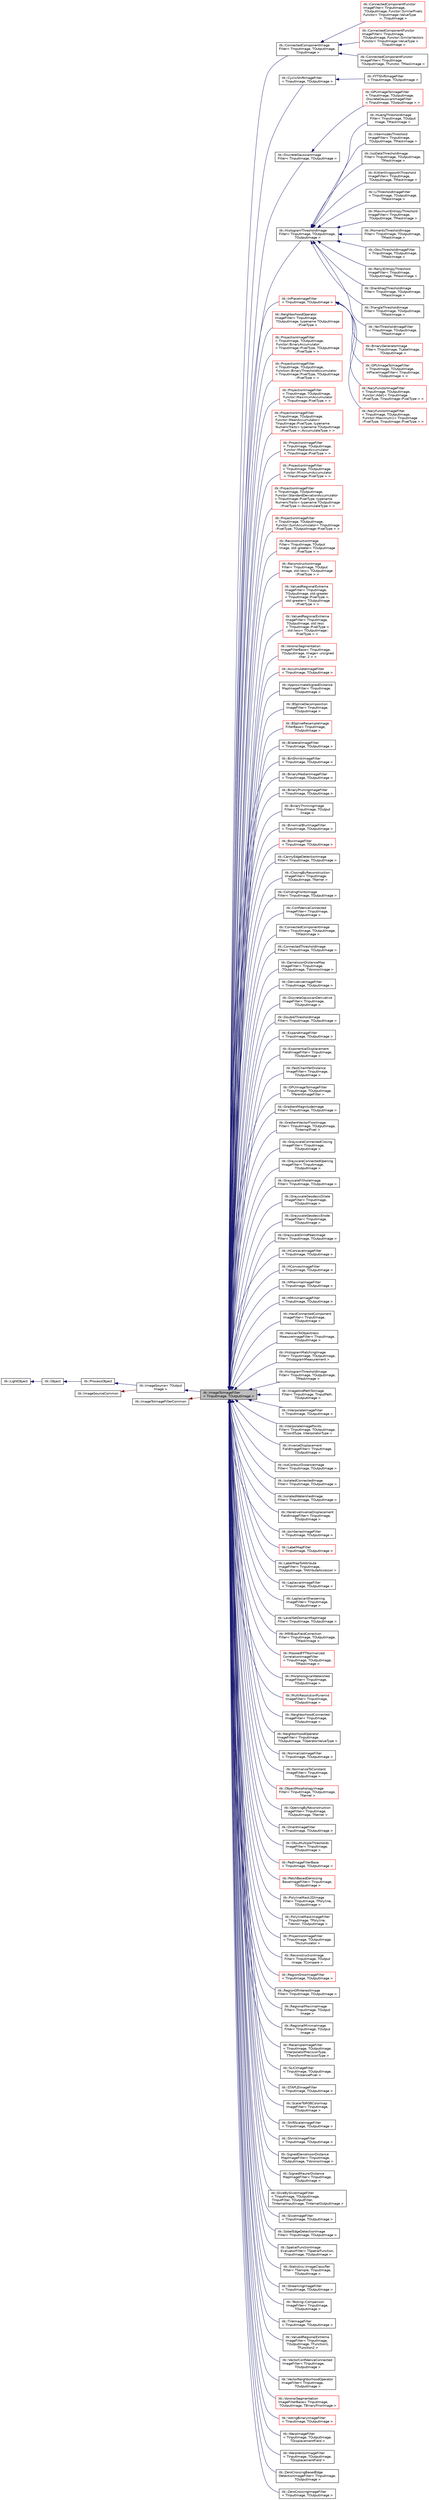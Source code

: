 digraph "itk::ImageToImageFilter&lt; TInputImage, TOutputImage &gt;"
{
 // LATEX_PDF_SIZE
  edge [fontname="Helvetica",fontsize="10",labelfontname="Helvetica",labelfontsize="10"];
  node [fontname="Helvetica",fontsize="10",shape=record];
  rankdir="LR";
  Node1 [label="itk::ImageToImageFilter\l\< TInputImage, TOutputImage \>",height=0.2,width=0.4,color="black", fillcolor="grey75", style="filled", fontcolor="black",tooltip="Base class for filters that take an image as input and produce an image as output."];
  Node2 -> Node1 [dir="back",color="midnightblue",fontsize="10",style="solid",fontname="Helvetica"];
  Node2 [label="itk::ImageSource\< TOutput\lImage \>",height=0.2,width=0.4,color="black", fillcolor="white", style="filled",URL="$classitk_1_1ImageSource.html",tooltip="Base class for all process objects that output image data."];
  Node3 -> Node2 [dir="back",color="midnightblue",fontsize="10",style="solid",fontname="Helvetica"];
  Node3 [label="itk::ProcessObject",height=0.2,width=0.4,color="black", fillcolor="white", style="filled",URL="$classitk_1_1ProcessObject.html",tooltip="The base class for all process objects (source, filters, mappers) in the Insight data processing pipe..."];
  Node4 -> Node3 [dir="back",color="midnightblue",fontsize="10",style="solid",fontname="Helvetica"];
  Node4 [label="itk::Object",height=0.2,width=0.4,color="black", fillcolor="white", style="filled",URL="$classitk_1_1Object.html",tooltip="Base class for most ITK classes."];
  Node5 -> Node4 [dir="back",color="midnightblue",fontsize="10",style="solid",fontname="Helvetica"];
  Node5 [label="itk::LightObject",height=0.2,width=0.4,color="black", fillcolor="white", style="filled",URL="$classitk_1_1LightObject.html",tooltip="Light weight base class for most itk classes."];
  Node6 -> Node2 [dir="back",color="firebrick4",fontsize="10",style="solid",fontname="Helvetica"];
  Node6 [label="itk::ImageSourceCommon",height=0.2,width=0.4,color="black", fillcolor="white", style="filled",URL="$structitk_1_1ImageSourceCommon.html",tooltip="Secondary base class of ImageSource common between templates."];
  Node7 -> Node1 [dir="back",color="firebrick4",fontsize="10",style="solid",fontname="Helvetica"];
  Node7 [label="itk::ImageToImageFilterCommon",height=0.2,width=0.4,color="black", fillcolor="white", style="filled",URL="$classitk_1_1ImageToImageFilterCommon.html",tooltip="Secondary base class of ImageToImageFilter common between templates."];
  Node1 -> Node8 [dir="back",color="midnightblue",fontsize="10",style="solid",fontname="Helvetica"];
  Node8 [label="itk::ConnectedComponentImage\lFilter\< TInputImage, TOutputImage,\l TInputImage \>",height=0.2,width=0.4,color="black", fillcolor="white", style="filled",URL="$classitk_1_1ConnectedComponentImageFilter.html",tooltip=" "];
  Node8 -> Node9 [dir="back",color="midnightblue",fontsize="10",style="solid",fontname="Helvetica"];
  Node9 [label="itk::ConnectedComponentFunctor\lImageFilter\< TInputImage,\l TOutputImage, Functor::SimilarPixels\lFunctor\< TInputImage::ValueType\l \>, TInputImage \>",height=0.2,width=0.4,color="red", fillcolor="white", style="filled",URL="$classitk_1_1ConnectedComponentFunctorImageFilter.html",tooltip=" "];
  Node8 -> Node11 [dir="back",color="midnightblue",fontsize="10",style="solid",fontname="Helvetica"];
  Node11 [label="itk::ConnectedComponentFunctor\lImageFilter\< TInputImage,\l TOutputImage, Functor::SimilarVectors\lFunctor\< TInputImage::ValueType \>\l, TInputImage \>",height=0.2,width=0.4,color="red", fillcolor="white", style="filled",URL="$classitk_1_1ConnectedComponentFunctorImageFilter.html",tooltip=" "];
  Node8 -> Node13 [dir="back",color="midnightblue",fontsize="10",style="solid",fontname="Helvetica"];
  Node13 [label="itk::ConnectedComponentFunctor\lImageFilter\< TInputImage,\l TOutputImage, TFunctor, TMaskImage \>",height=0.2,width=0.4,color="black", fillcolor="white", style="filled",URL="$classitk_1_1ConnectedComponentFunctorImageFilter.html",tooltip="A generic connected components filter that labels the objects in an arbitrary image."];
  Node1 -> Node14 [dir="back",color="midnightblue",fontsize="10",style="solid",fontname="Helvetica"];
  Node14 [label="itk::CyclicShiftImageFilter\l\< TInputImage, TOutputImage \>",height=0.2,width=0.4,color="black", fillcolor="white", style="filled",URL="$classitk_1_1CyclicShiftImageFilter.html",tooltip=" "];
  Node14 -> Node15 [dir="back",color="midnightblue",fontsize="10",style="solid",fontname="Helvetica"];
  Node15 [label="itk::FFTShiftImageFilter\l\< TInputImage, TOutputImage \>",height=0.2,width=0.4,color="black", fillcolor="white", style="filled",URL="$classitk_1_1FFTShiftImageFilter.html",tooltip="Shift the zero-frequency components of a Fourier transform to the center of the image."];
  Node1 -> Node16 [dir="back",color="midnightblue",fontsize="10",style="solid",fontname="Helvetica"];
  Node16 [label="itk::DiscreteGaussianImage\lFilter\< TInputImage, TOutputImage \>",height=0.2,width=0.4,color="black", fillcolor="white", style="filled",URL="$classitk_1_1DiscreteGaussianImageFilter.html",tooltip=" "];
  Node16 -> Node17 [dir="back",color="midnightblue",fontsize="10",style="solid",fontname="Helvetica"];
  Node17 [label="itk::GPUImageToImageFilter\l\< TInputImage, TOutputImage,\l DiscreteGaussianImageFilter\l\< TInputImage, TOutputImage \> \>",height=0.2,width=0.4,color="red", fillcolor="white", style="filled",URL="$classitk_1_1GPUImageToImageFilter.html",tooltip=" "];
  Node1 -> Node19 [dir="back",color="midnightblue",fontsize="10",style="solid",fontname="Helvetica"];
  Node19 [label="itk::HistogramThresholdImage\lFilter\< TInputImage, TOutputImage,\l TOutputImage \>",height=0.2,width=0.4,color="black", fillcolor="white", style="filled",URL="$classitk_1_1HistogramThresholdImageFilter.html",tooltip=" "];
  Node19 -> Node20 [dir="back",color="midnightblue",fontsize="10",style="solid",fontname="Helvetica"];
  Node20 [label="itk::HuangThresholdImage\lFilter\< TInputImage, TOutput\lImage, TMaskImage \>",height=0.2,width=0.4,color="black", fillcolor="white", style="filled",URL="$classitk_1_1HuangThresholdImageFilter.html",tooltip="Threshold an image using the Huang Threshold."];
  Node19 -> Node21 [dir="back",color="midnightblue",fontsize="10",style="solid",fontname="Helvetica"];
  Node21 [label="itk::IntermodesThreshold\lImageFilter\< TInputImage,\l TOutputImage, TMaskImage \>",height=0.2,width=0.4,color="black", fillcolor="white", style="filled",URL="$classitk_1_1IntermodesThresholdImageFilter.html",tooltip="Threshold an image using the Intermodes Threshold."];
  Node19 -> Node22 [dir="back",color="midnightblue",fontsize="10",style="solid",fontname="Helvetica"];
  Node22 [label="itk::IsoDataThresholdImage\lFilter\< TInputImage, TOutputImage,\l TMaskImage \>",height=0.2,width=0.4,color="black", fillcolor="white", style="filled",URL="$classitk_1_1IsoDataThresholdImageFilter.html",tooltip="Threshold an image using the IsoData Threshold."];
  Node19 -> Node23 [dir="back",color="midnightblue",fontsize="10",style="solid",fontname="Helvetica"];
  Node23 [label="itk::KittlerIllingworthThreshold\lImageFilter\< TInputImage,\l TOutputImage, TMaskImage \>",height=0.2,width=0.4,color="black", fillcolor="white", style="filled",URL="$classitk_1_1KittlerIllingworthThresholdImageFilter.html",tooltip="Threshold an image using the KittlerIllingworth Threshold."];
  Node19 -> Node24 [dir="back",color="midnightblue",fontsize="10",style="solid",fontname="Helvetica"];
  Node24 [label="itk::LiThresholdImageFilter\l\< TInputImage, TOutputImage,\l TMaskImage \>",height=0.2,width=0.4,color="black", fillcolor="white", style="filled",URL="$classitk_1_1LiThresholdImageFilter.html",tooltip="Threshold an image using the Li Threshold."];
  Node19 -> Node25 [dir="back",color="midnightblue",fontsize="10",style="solid",fontname="Helvetica"];
  Node25 [label="itk::MaximumEntropyThreshold\lImageFilter\< TInputImage,\l TOutputImage, TMaskImage \>",height=0.2,width=0.4,color="black", fillcolor="white", style="filled",URL="$classitk_1_1MaximumEntropyThresholdImageFilter.html",tooltip="Threshold an image using the MaximumEntropy Threshold."];
  Node19 -> Node26 [dir="back",color="midnightblue",fontsize="10",style="solid",fontname="Helvetica"];
  Node26 [label="itk::MomentsThresholdImage\lFilter\< TInputImage, TOutputImage,\l TMaskImage \>",height=0.2,width=0.4,color="black", fillcolor="white", style="filled",URL="$classitk_1_1MomentsThresholdImageFilter.html",tooltip="Threshold an image using the Moments Threshold."];
  Node19 -> Node27 [dir="back",color="midnightblue",fontsize="10",style="solid",fontname="Helvetica"];
  Node27 [label="itk::OtsuThresholdImageFilter\l\< TInputImage, TOutputImage,\l TMaskImage \>",height=0.2,width=0.4,color="black", fillcolor="white", style="filled",URL="$classitk_1_1OtsuThresholdImageFilter.html",tooltip="Threshold an image using the Otsu Threshold."];
  Node19 -> Node28 [dir="back",color="midnightblue",fontsize="10",style="solid",fontname="Helvetica"];
  Node28 [label="itk::RenyiEntropyThreshold\lImageFilter\< TInputImage,\l TOutputImage, TMaskImage \>",height=0.2,width=0.4,color="black", fillcolor="white", style="filled",URL="$classitk_1_1RenyiEntropyThresholdImageFilter.html",tooltip="Threshold an image using the RenyiEntropy Threshold."];
  Node19 -> Node29 [dir="back",color="midnightblue",fontsize="10",style="solid",fontname="Helvetica"];
  Node29 [label="itk::ShanbhagThresholdImage\lFilter\< TInputImage, TOutputImage,\l TMaskImage \>",height=0.2,width=0.4,color="black", fillcolor="white", style="filled",URL="$classitk_1_1ShanbhagThresholdImageFilter.html",tooltip="Threshold an image using the Shanbhag Threshold."];
  Node19 -> Node30 [dir="back",color="midnightblue",fontsize="10",style="solid",fontname="Helvetica"];
  Node30 [label="itk::TriangleThresholdImage\lFilter\< TInputImage, TOutputImage,\l TMaskImage \>",height=0.2,width=0.4,color="black", fillcolor="white", style="filled",URL="$classitk_1_1TriangleThresholdImageFilter.html",tooltip="Threshold an image using the Triangle Threshold."];
  Node19 -> Node31 [dir="back",color="midnightblue",fontsize="10",style="solid",fontname="Helvetica"];
  Node31 [label="itk::YenThresholdImageFilter\l\< TInputImage, TOutputImage,\l TMaskImage \>",height=0.2,width=0.4,color="black", fillcolor="white", style="filled",URL="$classitk_1_1YenThresholdImageFilter.html",tooltip="Threshold an image using the Yen Threshold."];
  Node1 -> Node32 [dir="back",color="midnightblue",fontsize="10",style="solid",fontname="Helvetica"];
  Node32 [label="itk::InPlaceImageFilter\l\< TInputImage, TOutputImage \>",height=0.2,width=0.4,color="red", fillcolor="white", style="filled",URL="$classitk_1_1InPlaceImageFilter.html",tooltip=" "];
  Node32 -> Node33 [dir="back",color="midnightblue",fontsize="10",style="solid",fontname="Helvetica"];
  Node33 [label="itk::BinaryGeneratorImage\lFilter\< TInputImage, TLabelImage,\l TOutputImage \>",height=0.2,width=0.4,color="red", fillcolor="white", style="filled",URL="$classitk_1_1BinaryGeneratorImageFilter.html",tooltip=" "];
  Node32 -> Node35 [dir="back",color="midnightblue",fontsize="10",style="solid",fontname="Helvetica"];
  Node35 [label="itk::GPUImageToImageFilter\l\< TInputImage, TOutputImage,\l InPlaceImageFilter\< TInputImage,\l TOutputImage \> \>",height=0.2,width=0.4,color="red", fillcolor="white", style="filled",URL="$classitk_1_1GPUImageToImageFilter.html",tooltip=" "];
  Node32 -> Node38 [dir="back",color="midnightblue",fontsize="10",style="solid",fontname="Helvetica"];
  Node38 [label="itk::NaryFunctorImageFilter\l\< TInputImage, TOutputImage,\l Functor::Add1\< TInputImage\l::PixelType, TInputImage::PixelType \> \>",height=0.2,width=0.4,color="red", fillcolor="white", style="filled",URL="$classitk_1_1NaryFunctorImageFilter.html",tooltip=" "];
  Node32 -> Node40 [dir="back",color="midnightblue",fontsize="10",style="solid",fontname="Helvetica"];
  Node40 [label="itk::NaryFunctorImageFilter\l\< TInputImage, TOutputImage,\l Functor::Maximum1\< TInputImage\l::PixelType, TInputImage::PixelType \> \>",height=0.2,width=0.4,color="red", fillcolor="white", style="filled",URL="$classitk_1_1NaryFunctorImageFilter.html",tooltip=" "];
  Node1 -> Node137 [dir="back",color="midnightblue",fontsize="10",style="solid",fontname="Helvetica"];
  Node137 [label="itk::NeighborhoodOperator\lImageFilter\< TInputImage,\l TOutputImage, typename TOutputImage\l::PixelType \>",height=0.2,width=0.4,color="red", fillcolor="white", style="filled",URL="$classitk_1_1NeighborhoodOperatorImageFilter.html",tooltip=" "];
  Node1 -> Node142 [dir="back",color="midnightblue",fontsize="10",style="solid",fontname="Helvetica"];
  Node142 [label="itk::ProjectionImageFilter\l\< TInputImage, TOutputImage,\l Functor::BinaryAccumulator\l\< TInputImage::PixelType, TOutputImage\l::PixelType \> \>",height=0.2,width=0.4,color="red", fillcolor="white", style="filled",URL="$classitk_1_1ProjectionImageFilter.html",tooltip=" "];
  Node1 -> Node144 [dir="back",color="midnightblue",fontsize="10",style="solid",fontname="Helvetica"];
  Node144 [label="itk::ProjectionImageFilter\l\< TInputImage, TOutputImage,\l Function::BinaryThresholdAccumulator\l\< TInputImage::PixelType, TOutputImage\l::PixelType \> \>",height=0.2,width=0.4,color="red", fillcolor="white", style="filled",URL="$classitk_1_1ProjectionImageFilter.html",tooltip=" "];
  Node1 -> Node146 [dir="back",color="midnightblue",fontsize="10",style="solid",fontname="Helvetica"];
  Node146 [label="itk::ProjectionImageFilter\l\< TInputImage, TOutputImage,\l Functor::MaximumAccumulator\l\< TInputImage::PixelType \> \>",height=0.2,width=0.4,color="red", fillcolor="white", style="filled",URL="$classitk_1_1ProjectionImageFilter.html",tooltip=" "];
  Node1 -> Node148 [dir="back",color="midnightblue",fontsize="10",style="solid",fontname="Helvetica"];
  Node148 [label="itk::ProjectionImageFilter\l\< TInputImage, TOutputImage,\l Functor::MeanAccumulator\<\l TInputImage::PixelType, typename\l NumericTraits\< typename TOutputImage\l::PixelType \>::AccumulateType \> \>",height=0.2,width=0.4,color="red", fillcolor="white", style="filled",URL="$classitk_1_1ProjectionImageFilter.html",tooltip=" "];
  Node1 -> Node150 [dir="back",color="midnightblue",fontsize="10",style="solid",fontname="Helvetica"];
  Node150 [label="itk::ProjectionImageFilter\l\< TInputImage, TOutputImage,\l Functor::MedianAccumulator\l\< TInputImage::PixelType \> \>",height=0.2,width=0.4,color="red", fillcolor="white", style="filled",URL="$classitk_1_1ProjectionImageFilter.html",tooltip=" "];
  Node1 -> Node152 [dir="back",color="midnightblue",fontsize="10",style="solid",fontname="Helvetica"];
  Node152 [label="itk::ProjectionImageFilter\l\< TInputImage, TOutputImage,\l Functor::MinimumAccumulator\l\< TInputImage::PixelType \> \>",height=0.2,width=0.4,color="red", fillcolor="white", style="filled",URL="$classitk_1_1ProjectionImageFilter.html",tooltip=" "];
  Node1 -> Node154 [dir="back",color="midnightblue",fontsize="10",style="solid",fontname="Helvetica"];
  Node154 [label="itk::ProjectionImageFilter\l\< TInputImage, TOutputImage,\l Functor::StandardDeviationAccumulator\l\< TInputImage::PixelType, typename\l NumericTraits\< typename TOutputImage\l::PixelType \>::AccumulateType \> \>",height=0.2,width=0.4,color="red", fillcolor="white", style="filled",URL="$classitk_1_1ProjectionImageFilter.html",tooltip=" "];
  Node1 -> Node156 [dir="back",color="midnightblue",fontsize="10",style="solid",fontname="Helvetica"];
  Node156 [label="itk::ProjectionImageFilter\l\< TInputImage, TOutputImage,\l Functor::SumAccumulator\< TInputImage\l::PixelType, TOutputImage::PixelType \> \>",height=0.2,width=0.4,color="red", fillcolor="white", style="filled",URL="$classitk_1_1ProjectionImageFilter.html",tooltip=" "];
  Node1 -> Node158 [dir="back",color="midnightblue",fontsize="10",style="solid",fontname="Helvetica"];
  Node158 [label="itk::ReconstructionImage\lFilter\< TInputImage, TOutput\lImage, std::greater\< TOutputImage\l::PixelType \> \>",height=0.2,width=0.4,color="red", fillcolor="white", style="filled",URL="$classitk_1_1ReconstructionImageFilter.html",tooltip=" "];
  Node1 -> Node160 [dir="back",color="midnightblue",fontsize="10",style="solid",fontname="Helvetica"];
  Node160 [label="itk::ReconstructionImage\lFilter\< TInputImage, TOutput\lImage, std::less\< TOutputImage\l::PixelType \> \>",height=0.2,width=0.4,color="red", fillcolor="white", style="filled",URL="$classitk_1_1ReconstructionImageFilter.html",tooltip=" "];
  Node1 -> Node162 [dir="back",color="midnightblue",fontsize="10",style="solid",fontname="Helvetica"];
  Node162 [label="itk::ValuedRegionalExtrema\lImageFilter\< TInputImage,\l TOutputImage, std::greater\l\< TInputImage::PixelType \>,\l std::greater\< TOutputImage\l::PixelType \> \>",height=0.2,width=0.4,color="red", fillcolor="white", style="filled",URL="$classitk_1_1ValuedRegionalExtremaImageFilter.html",tooltip=" "];
  Node1 -> Node164 [dir="back",color="midnightblue",fontsize="10",style="solid",fontname="Helvetica"];
  Node164 [label="itk::ValuedRegionalExtrema\lImageFilter\< TInputImage,\l TOutputImage, std::less\l\< TInputImage::PixelType \>\l, std::less\< TOutputImage::\lPixelType \> \>",height=0.2,width=0.4,color="red", fillcolor="white", style="filled",URL="$classitk_1_1ValuedRegionalExtremaImageFilter.html",tooltip=" "];
  Node1 -> Node166 [dir="back",color="midnightblue",fontsize="10",style="solid",fontname="Helvetica"];
  Node166 [label="itk::VoronoiSegmentation\lImageFilterBase\< TInputImage,\l TOutputImage, Image\< unsigned\l char, 2 \> \>",height=0.2,width=0.4,color="red", fillcolor="white", style="filled",URL="$classitk_1_1VoronoiSegmentationImageFilterBase.html",tooltip=" "];
  Node1 -> Node168 [dir="back",color="midnightblue",fontsize="10",style="solid",fontname="Helvetica"];
  Node168 [label="itk::AccumulateImageFilter\l\< TInputImage, TOutputImage \>",height=0.2,width=0.4,color="red", fillcolor="white", style="filled",URL="$classitk_1_1AccumulateImageFilter.html",tooltip="Implements an accumulation of an image along a selected direction."];
  Node1 -> Node170 [dir="back",color="midnightblue",fontsize="10",style="solid",fontname="Helvetica"];
  Node170 [label="itk::ApproximateSignedDistance\lMapImageFilter\< TInputImage,\l TOutputImage \>",height=0.2,width=0.4,color="black", fillcolor="white", style="filled",URL="$classitk_1_1ApproximateSignedDistanceMapImageFilter.html",tooltip="Create a map of the approximate signed distance from the boundaries of a binary image."];
  Node1 -> Node171 [dir="back",color="midnightblue",fontsize="10",style="solid",fontname="Helvetica"];
  Node171 [label="itk::BSplineDecomposition\lImageFilter\< TInputImage,\l TOutputImage \>",height=0.2,width=0.4,color="black", fillcolor="white", style="filled",URL="$classitk_1_1BSplineDecompositionImageFilter.html",tooltip="Calculates the B-Spline coefficients of an image. Spline order may be from 0 to 5."];
  Node1 -> Node172 [dir="back",color="midnightblue",fontsize="10",style="solid",fontname="Helvetica"];
  Node172 [label="itk::BSplineResampleImage\lFilterBase\< TInputImage,\l TOutputImage \>",height=0.2,width=0.4,color="red", fillcolor="white", style="filled",URL="$classitk_1_1BSplineResampleImageFilterBase.html",tooltip="Uses the \"l2\" spline pyramid implementation of B-Spline Filters to up/down sample an image by a facto..."];
  Node1 -> Node178 [dir="back",color="midnightblue",fontsize="10",style="solid",fontname="Helvetica"];
  Node178 [label="itk::BilateralImageFilter\l\< TInputImage, TOutputImage \>",height=0.2,width=0.4,color="black", fillcolor="white", style="filled",URL="$classitk_1_1BilateralImageFilter.html",tooltip="Blurs an image while preserving edges."];
  Node1 -> Node179 [dir="back",color="midnightblue",fontsize="10",style="solid",fontname="Helvetica"];
  Node179 [label="itk::BinShrinkImageFilter\l\< TInputImage, TOutputImage \>",height=0.2,width=0.4,color="black", fillcolor="white", style="filled",URL="$classitk_1_1BinShrinkImageFilter.html",tooltip="Reduce the size of an image by an integer factor in each dimension while performing averaging of an i..."];
  Node1 -> Node180 [dir="back",color="midnightblue",fontsize="10",style="solid",fontname="Helvetica"];
  Node180 [label="itk::BinaryMedianImageFilter\l\< TInputImage, TOutputImage \>",height=0.2,width=0.4,color="black", fillcolor="white", style="filled",URL="$classitk_1_1BinaryMedianImageFilter.html",tooltip="Applies a version of the median filter optimized for binary images."];
  Node1 -> Node181 [dir="back",color="midnightblue",fontsize="10",style="solid",fontname="Helvetica"];
  Node181 [label="itk::BinaryPruningImageFilter\l\< TInputImage, TOutputImage \>",height=0.2,width=0.4,color="black", fillcolor="white", style="filled",URL="$classitk_1_1BinaryPruningImageFilter.html",tooltip="This filter removes \"spurs\" of less than a certain length in the input image."];
  Node1 -> Node182 [dir="back",color="midnightblue",fontsize="10",style="solid",fontname="Helvetica"];
  Node182 [label="itk::BinaryThinningImage\lFilter\< TInputImage, TOutput\lImage \>",height=0.2,width=0.4,color="black", fillcolor="white", style="filled",URL="$classitk_1_1BinaryThinningImageFilter.html",tooltip="This filter computes one-pixel-wide edges of the input image."];
  Node1 -> Node183 [dir="back",color="midnightblue",fontsize="10",style="solid",fontname="Helvetica"];
  Node183 [label="itk::BinomialBlurImageFilter\l\< TInputImage, TOutputImage \>",height=0.2,width=0.4,color="black", fillcolor="white", style="filled",URL="$classitk_1_1BinomialBlurImageFilter.html",tooltip="Performs a separable blur on each dimension of an image."];
  Node1 -> Node184 [dir="back",color="midnightblue",fontsize="10",style="solid",fontname="Helvetica"];
  Node184 [label="itk::BoxImageFilter\l\< TInputImage, TOutputImage \>",height=0.2,width=0.4,color="red", fillcolor="white", style="filled",URL="$classitk_1_1BoxImageFilter.html",tooltip="A base class for all the filters working on a box neighborhood."];
  Node1 -> Node231 [dir="back",color="midnightblue",fontsize="10",style="solid",fontname="Helvetica"];
  Node231 [label="itk::CannyEdgeDetectionImage\lFilter\< TInputImage, TOutputImage \>",height=0.2,width=0.4,color="black", fillcolor="white", style="filled",URL="$classitk_1_1CannyEdgeDetectionImageFilter.html",tooltip="This filter is an implementation of a Canny edge detector for scalar-valued images."];
  Node1 -> Node232 [dir="back",color="midnightblue",fontsize="10",style="solid",fontname="Helvetica"];
  Node232 [label="itk::ClosingByReconstruction\lImageFilter\< TInputImage,\l TOutputImage, TKernel \>",height=0.2,width=0.4,color="black", fillcolor="white", style="filled",URL="$classitk_1_1ClosingByReconstructionImageFilter.html",tooltip="Closing by reconstruction of an image."];
  Node1 -> Node233 [dir="back",color="midnightblue",fontsize="10",style="solid",fontname="Helvetica"];
  Node233 [label="itk::CollidingFrontsImage\lFilter\< TInputImage, TOutputImage \>",height=0.2,width=0.4,color="black", fillcolor="white", style="filled",URL="$classitk_1_1CollidingFrontsImageFilter.html",tooltip="Selects a region of space where two independent fronts run towards each other."];
  Node1 -> Node234 [dir="back",color="midnightblue",fontsize="10",style="solid",fontname="Helvetica"];
  Node234 [label="itk::ConfidenceConnected\lImageFilter\< TInputImage,\l TOutputImage \>",height=0.2,width=0.4,color="black", fillcolor="white", style="filled",URL="$classitk_1_1ConfidenceConnectedImageFilter.html",tooltip="Segment pixels with similar statistics using connectivity."];
  Node1 -> Node235 [dir="back",color="midnightblue",fontsize="10",style="solid",fontname="Helvetica"];
  Node235 [label="itk::ConnectedComponentImage\lFilter\< TInputImage, TOutputImage,\l TMaskImage \>",height=0.2,width=0.4,color="black", fillcolor="white", style="filled",URL="$classitk_1_1ConnectedComponentImageFilter.html",tooltip="Label the objects in a binary image."];
  Node1 -> Node236 [dir="back",color="midnightblue",fontsize="10",style="solid",fontname="Helvetica"];
  Node236 [label="itk::ConnectedThresholdImage\lFilter\< TInputImage, TOutputImage \>",height=0.2,width=0.4,color="black", fillcolor="white", style="filled",URL="$classitk_1_1ConnectedThresholdImageFilter.html",tooltip="Label pixels that are connected to a seed and lie within a range of values."];
  Node1 -> Node237 [dir="back",color="midnightblue",fontsize="10",style="solid",fontname="Helvetica"];
  Node237 [label="itk::DanielssonDistanceMap\lImageFilter\< TInputImage,\l TOutputImage, TVoronoiImage \>",height=0.2,width=0.4,color="black", fillcolor="white", style="filled",URL="$classitk_1_1DanielssonDistanceMapImageFilter.html",tooltip="This filter computes the distance map of the input image as an approximation with pixel accuracy to t..."];
  Node1 -> Node238 [dir="back",color="midnightblue",fontsize="10",style="solid",fontname="Helvetica"];
  Node238 [label="itk::DerivativeImageFilter\l\< TInputImage, TOutputImage \>",height=0.2,width=0.4,color="black", fillcolor="white", style="filled",URL="$classitk_1_1DerivativeImageFilter.html",tooltip="Computes the directional derivative of an image. The directional derivative at each pixel location is..."];
  Node1 -> Node239 [dir="back",color="midnightblue",fontsize="10",style="solid",fontname="Helvetica"];
  Node239 [label="itk::DiscreteGaussianDerivative\lImageFilter\< TInputImage,\l TOutputImage \>",height=0.2,width=0.4,color="black", fillcolor="white", style="filled",URL="$classitk_1_1DiscreteGaussianDerivativeImageFilter.html",tooltip="Calculates image derivatives using discrete derivative gaussian kernels. This filter calculates Gauss..."];
  Node1 -> Node240 [dir="back",color="midnightblue",fontsize="10",style="solid",fontname="Helvetica"];
  Node240 [label="itk::DoubleThresholdImage\lFilter\< TInputImage, TOutputImage \>",height=0.2,width=0.4,color="black", fillcolor="white", style="filled",URL="$classitk_1_1DoubleThresholdImageFilter.html",tooltip="Binarize an input image using double thresholding."];
  Node1 -> Node241 [dir="back",color="midnightblue",fontsize="10",style="solid",fontname="Helvetica"];
  Node241 [label="itk::ExpandImageFilter\l\< TInputImage, TOutputImage \>",height=0.2,width=0.4,color="black", fillcolor="white", style="filled",URL="$classitk_1_1ExpandImageFilter.html",tooltip="Expand the size of an image by an integer factor in each dimension."];
  Node1 -> Node242 [dir="back",color="midnightblue",fontsize="10",style="solid",fontname="Helvetica"];
  Node242 [label="itk::ExponentialDisplacement\lFieldImageFilter\< TInputImage,\l TOutputImage \>",height=0.2,width=0.4,color="black", fillcolor="white", style="filled",URL="$classitk_1_1ExponentialDisplacementFieldImageFilter.html",tooltip="Computes a diffeomorphic displacement field as the Lie group exponential of a vector field."];
  Node1 -> Node243 [dir="back",color="midnightblue",fontsize="10",style="solid",fontname="Helvetica"];
  Node243 [label="itk::FastChamferDistance\lImageFilter\< TInputImage,\l TOutputImage \>",height=0.2,width=0.4,color="black", fillcolor="white", style="filled",URL="$classitk_1_1FastChamferDistanceImageFilter.html",tooltip="This class compute the signed (positive and negative) chamfer distance in a narrow band."];
  Node1 -> Node244 [dir="back",color="midnightblue",fontsize="10",style="solid",fontname="Helvetica"];
  Node244 [label="itk::GPUImageToImageFilter\l\< TInputImage, TOutputImage,\l TParentImageFilter \>",height=0.2,width=0.4,color="black", fillcolor="white", style="filled",URL="$classitk_1_1GPUImageToImageFilter.html",tooltip="class to abstract the behaviour of the GPU filters."];
  Node1 -> Node245 [dir="back",color="midnightblue",fontsize="10",style="solid",fontname="Helvetica"];
  Node245 [label="itk::GradientMagnitudeImage\lFilter\< TInputImage, TOutputImage \>",height=0.2,width=0.4,color="black", fillcolor="white", style="filled",URL="$classitk_1_1GradientMagnitudeImageFilter.html",tooltip="Computes the gradient magnitude of an image region at each pixel."];
  Node1 -> Node246 [dir="back",color="midnightblue",fontsize="10",style="solid",fontname="Helvetica"];
  Node246 [label="itk::GradientVectorFlowImage\lFilter\< TInputImage, TOutputImage,\l TInternalPixel \>",height=0.2,width=0.4,color="black", fillcolor="white", style="filled",URL="$classitk_1_1GradientVectorFlowImageFilter.html",tooltip="This class computes a diffusion of the gradient vectors for graylevel or binary edge map derive from ..."];
  Node1 -> Node247 [dir="back",color="midnightblue",fontsize="10",style="solid",fontname="Helvetica"];
  Node247 [label="itk::GrayscaleConnectedClosing\lImageFilter\< TInputImage,\l TOutputImage \>",height=0.2,width=0.4,color="black", fillcolor="white", style="filled",URL="$classitk_1_1GrayscaleConnectedClosingImageFilter.html",tooltip="Enhance pixels associated with a dark object (identified by a seed pixel) where the dark object is su..."];
  Node1 -> Node248 [dir="back",color="midnightblue",fontsize="10",style="solid",fontname="Helvetica"];
  Node248 [label="itk::GrayscaleConnectedOpening\lImageFilter\< TInputImage,\l TOutputImage \>",height=0.2,width=0.4,color="black", fillcolor="white", style="filled",URL="$classitk_1_1GrayscaleConnectedOpeningImageFilter.html",tooltip="Enhance pixels associated with a bright object (identified by a seed pixel) where the bright object i..."];
  Node1 -> Node249 [dir="back",color="midnightblue",fontsize="10",style="solid",fontname="Helvetica"];
  Node249 [label="itk::GrayscaleFillholeImage\lFilter\< TInputImage, TOutputImage \>",height=0.2,width=0.4,color="black", fillcolor="white", style="filled",URL="$classitk_1_1GrayscaleFillholeImageFilter.html",tooltip="Remove local minima not connected to the boundary of the image."];
  Node1 -> Node250 [dir="back",color="midnightblue",fontsize="10",style="solid",fontname="Helvetica"];
  Node250 [label="itk::GrayscaleGeodesicDilate\lImageFilter\< TInputImage,\l TOutputImage \>",height=0.2,width=0.4,color="black", fillcolor="white", style="filled",URL="$classitk_1_1GrayscaleGeodesicDilateImageFilter.html",tooltip="Geodesic grayscale dilation of an image."];
  Node1 -> Node251 [dir="back",color="midnightblue",fontsize="10",style="solid",fontname="Helvetica"];
  Node251 [label="itk::GrayscaleGeodesicErode\lImageFilter\< TInputImage,\l TOutputImage \>",height=0.2,width=0.4,color="black", fillcolor="white", style="filled",URL="$classitk_1_1GrayscaleGeodesicErodeImageFilter.html",tooltip="geodesic gray scale erosion of an image"];
  Node1 -> Node252 [dir="back",color="midnightblue",fontsize="10",style="solid",fontname="Helvetica"];
  Node252 [label="itk::GrayscaleGrindPeakImage\lFilter\< TInputImage, TOutputImage \>",height=0.2,width=0.4,color="black", fillcolor="white", style="filled",URL="$classitk_1_1GrayscaleGrindPeakImageFilter.html",tooltip="Remove local maxima not connected to the boundary of the image."];
  Node1 -> Node253 [dir="back",color="midnightblue",fontsize="10",style="solid",fontname="Helvetica"];
  Node253 [label="itk::HConcaveImageFilter\l\< TInputImage, TOutputImage \>",height=0.2,width=0.4,color="black", fillcolor="white", style="filled",URL="$classitk_1_1HConcaveImageFilter.html",tooltip="Identify local minima whose depth below the baseline is greater than h."];
  Node1 -> Node254 [dir="back",color="midnightblue",fontsize="10",style="solid",fontname="Helvetica"];
  Node254 [label="itk::HConvexImageFilter\l\< TInputImage, TOutputImage \>",height=0.2,width=0.4,color="black", fillcolor="white", style="filled",URL="$classitk_1_1HConvexImageFilter.html",tooltip="Identify local maxima whose height above the baseline is greater than h."];
  Node1 -> Node255 [dir="back",color="midnightblue",fontsize="10",style="solid",fontname="Helvetica"];
  Node255 [label="itk::HMaximaImageFilter\l\< TInputImage, TOutputImage \>",height=0.2,width=0.4,color="black", fillcolor="white", style="filled",URL="$classitk_1_1HMaximaImageFilter.html",tooltip="Suppress local maxima whose height above the baseline is less than h."];
  Node1 -> Node256 [dir="back",color="midnightblue",fontsize="10",style="solid",fontname="Helvetica"];
  Node256 [label="itk::HMinimaImageFilter\l\< TInputImage, TOutputImage \>",height=0.2,width=0.4,color="black", fillcolor="white", style="filled",URL="$classitk_1_1HMinimaImageFilter.html",tooltip="Suppress local minima whose depth below the baseline is less than h."];
  Node1 -> Node257 [dir="back",color="midnightblue",fontsize="10",style="solid",fontname="Helvetica"];
  Node257 [label="itk::HardConnectedComponent\lImageFilter\< TInputImage,\l TOutputImage \>",height=0.2,width=0.4,color="black", fillcolor="white", style="filled",URL="$classitk_1_1HardConnectedComponentImageFilter.html",tooltip=" "];
  Node1 -> Node258 [dir="back",color="midnightblue",fontsize="10",style="solid",fontname="Helvetica"];
  Node258 [label="itk::HessianToObjectness\lMeasureImageFilter\< TInputImage,\l TOutputImage \>",height=0.2,width=0.4,color="black", fillcolor="white", style="filled",URL="$classitk_1_1HessianToObjectnessMeasureImageFilter.html",tooltip="A filter to enhance M-dimensional objects in N-dimensional images."];
  Node1 -> Node259 [dir="back",color="midnightblue",fontsize="10",style="solid",fontname="Helvetica"];
  Node259 [label="itk::HistogramMatchingImage\lFilter\< TInputImage, TOutputImage,\l THistogramMeasurement \>",height=0.2,width=0.4,color="black", fillcolor="white", style="filled",URL="$classitk_1_1HistogramMatchingImageFilter.html",tooltip="Normalize the grayscale values for a source image by matching the shape of the source image histogram..."];
  Node1 -> Node260 [dir="back",color="midnightblue",fontsize="10",style="solid",fontname="Helvetica"];
  Node260 [label="itk::HistogramThresholdImage\lFilter\< TInputImage, TOutputImage,\l TMaskImage \>",height=0.2,width=0.4,color="black", fillcolor="white", style="filled",URL="$classitk_1_1HistogramThresholdImageFilter.html",tooltip="Threshold an image using a HistogramThresholdCalculator."];
  Node1 -> Node261 [dir="back",color="midnightblue",fontsize="10",style="solid",fontname="Helvetica"];
  Node261 [label="itk::ImageAndPathToImage\lFilter\< TInputImage, TInputPath,\l TOutputImage \>",height=0.2,width=0.4,color="black", fillcolor="white", style="filled",URL="$classitk_1_1ImageAndPathToImageFilter.html",tooltip="Base class for filters that take both a path and an image as input and produce a path as output."];
  Node1 -> Node262 [dir="back",color="midnightblue",fontsize="10",style="solid",fontname="Helvetica"];
  Node262 [label="itk::InterpolateImageFilter\l\< TInputImage, TOutputImage \>",height=0.2,width=0.4,color="black", fillcolor="white", style="filled",URL="$classitk_1_1InterpolateImageFilter.html",tooltip="Interpolate an image from two N-D images."];
  Node1 -> Node263 [dir="back",color="midnightblue",fontsize="10",style="solid",fontname="Helvetica"];
  Node263 [label="itk::InterpolateImagePoints\lFilter\< TInputImage, TOutputImage,\l TCoordType, InterpolatorType \>",height=0.2,width=0.4,color="black", fillcolor="white", style="filled",URL="$classitk_1_1InterpolateImagePointsFilter.html",tooltip="Resamples an image at the coordinates specified by the user."];
  Node1 -> Node264 [dir="back",color="midnightblue",fontsize="10",style="solid",fontname="Helvetica"];
  Node264 [label="itk::InverseDisplacement\lFieldImageFilter\< TInputImage,\l TOutputImage \>",height=0.2,width=0.4,color="black", fillcolor="white", style="filled",URL="$classitk_1_1InverseDisplacementFieldImageFilter.html",tooltip="Computes the inverse of a displacement field."];
  Node1 -> Node265 [dir="back",color="midnightblue",fontsize="10",style="solid",fontname="Helvetica"];
  Node265 [label="itk::IsoContourDistanceImage\lFilter\< TInputImage, TOutputImage \>",height=0.2,width=0.4,color="black", fillcolor="white", style="filled",URL="$classitk_1_1IsoContourDistanceImageFilter.html",tooltip="Compute an approximate distance from an interpolated isocontour to the close grid points."];
  Node1 -> Node266 [dir="back",color="midnightblue",fontsize="10",style="solid",fontname="Helvetica"];
  Node266 [label="itk::IsolatedConnectedImage\lFilter\< TInputImage, TOutputImage \>",height=0.2,width=0.4,color="black", fillcolor="white", style="filled",URL="$classitk_1_1IsolatedConnectedImageFilter.html",tooltip="Label pixels that are connected to one set of seeds but not another."];
  Node1 -> Node267 [dir="back",color="midnightblue",fontsize="10",style="solid",fontname="Helvetica"];
  Node267 [label="itk::IsolatedWatershedImage\lFilter\< TInputImage, TOutputImage \>",height=0.2,width=0.4,color="black", fillcolor="white", style="filled",URL="$classitk_1_1IsolatedWatershedImageFilter.html",tooltip="Isolate watershed basins using two seeds."];
  Node1 -> Node268 [dir="back",color="midnightblue",fontsize="10",style="solid",fontname="Helvetica"];
  Node268 [label="itk::IterativeInverseDisplacement\lFieldImageFilter\< TInputImage,\l TOutputImage \>",height=0.2,width=0.4,color="black", fillcolor="white", style="filled",URL="$classitk_1_1IterativeInverseDisplacementFieldImageFilter.html",tooltip="Computes the inverse of a displacement field."];
  Node1 -> Node269 [dir="back",color="midnightblue",fontsize="10",style="solid",fontname="Helvetica"];
  Node269 [label="itk::JoinSeriesImageFilter\l\< TInputImage, TOutputImage \>",height=0.2,width=0.4,color="black", fillcolor="white", style="filled",URL="$classitk_1_1JoinSeriesImageFilter.html",tooltip="Join N-D images into an (N+1)-D image."];
  Node1 -> Node270 [dir="back",color="midnightblue",fontsize="10",style="solid",fontname="Helvetica"];
  Node270 [label="itk::LabelMapFilter\l\< TInputImage, TOutputImage \>",height=0.2,width=0.4,color="red", fillcolor="white", style="filled",URL="$classitk_1_1LabelMapFilter.html",tooltip="Base class for filters that take an image as input and overwrite that image as the output."];
  Node1 -> Node275 [dir="back",color="midnightblue",fontsize="10",style="solid",fontname="Helvetica"];
  Node275 [label="itk::LabelMapToAttribute\lImageFilter\< TInputImage,\l TOutputImage, TAttributeAccessor \>",height=0.2,width=0.4,color="black", fillcolor="white", style="filled",URL="$classitk_1_1LabelMapToAttributeImageFilter.html",tooltip="Convert a LabelMap to a labeled image."];
  Node1 -> Node276 [dir="back",color="midnightblue",fontsize="10",style="solid",fontname="Helvetica"];
  Node276 [label="itk::LaplacianImageFilter\l\< TInputImage, TOutputImage \>",height=0.2,width=0.4,color="black", fillcolor="white", style="filled",URL="$classitk_1_1LaplacianImageFilter.html",tooltip="This filter computes the Laplacian of a scalar-valued image."];
  Node1 -> Node277 [dir="back",color="midnightblue",fontsize="10",style="solid",fontname="Helvetica"];
  Node277 [label="itk::LaplacianSharpening\lImageFilter\< TInputImage,\l TOutputImage \>",height=0.2,width=0.4,color="black", fillcolor="white", style="filled",URL="$classitk_1_1LaplacianSharpeningImageFilter.html",tooltip="This filter sharpens an image using a Laplacian. LaplacianSharpening highlights regions of rapid inte..."];
  Node1 -> Node278 [dir="back",color="midnightblue",fontsize="10",style="solid",fontname="Helvetica"];
  Node278 [label="itk::LevelSetDomainMapImage\lFilter\< TInputImage, TOutputImage \>",height=0.2,width=0.4,color="black", fillcolor="white", style="filled",URL="$classitk_1_1LevelSetDomainMapImageFilter.html",tooltip=" "];
  Node1 -> Node279 [dir="back",color="midnightblue",fontsize="10",style="solid",fontname="Helvetica"];
  Node279 [label="itk::MRIBiasFieldCorrection\lFilter\< TInputImage, TOutputImage,\l TMaskImage \>",height=0.2,width=0.4,color="black", fillcolor="white", style="filled",URL="$classitk_1_1MRIBiasFieldCorrectionFilter.html",tooltip="Corrects 3D MRI bias field."];
  Node1 -> Node280 [dir="back",color="midnightblue",fontsize="10",style="solid",fontname="Helvetica"];
  Node280 [label="itk::MaskedFFTNormalized\lCorrelationImageFilter\l\< TInputImage, TOutputImage,\l TMaskImage \>",height=0.2,width=0.4,color="red", fillcolor="white", style="filled",URL="$classitk_1_1MaskedFFTNormalizedCorrelationImageFilter.html",tooltip="Calculate masked normalized cross correlation using FFTs."];
  Node1 -> Node282 [dir="back",color="midnightblue",fontsize="10",style="solid",fontname="Helvetica"];
  Node282 [label="itk::MorphologicalWatershed\lImageFilter\< TInputImage,\l TOutputImage \>",height=0.2,width=0.4,color="black", fillcolor="white", style="filled",URL="$classitk_1_1MorphologicalWatershedImageFilter.html",tooltip="Watershed segmentation implementation with morphological operators."];
  Node1 -> Node283 [dir="back",color="midnightblue",fontsize="10",style="solid",fontname="Helvetica"];
  Node283 [label="itk::MultiResolutionPyramid\lImageFilter\< TInputImage,\l TOutputImage \>",height=0.2,width=0.4,color="red", fillcolor="white", style="filled",URL="$classitk_1_1MultiResolutionPyramidImageFilter.html",tooltip="Framework for creating images in a multi-resolution pyramid."];
  Node1 -> Node285 [dir="back",color="midnightblue",fontsize="10",style="solid",fontname="Helvetica"];
  Node285 [label="itk::NeighborhoodConnected\lImageFilter\< TInputImage,\l TOutputImage \>",height=0.2,width=0.4,color="black", fillcolor="white", style="filled",URL="$classitk_1_1NeighborhoodConnectedImageFilter.html",tooltip="Label pixels that are connected to a seed and lie within a neighborhood."];
  Node1 -> Node286 [dir="back",color="midnightblue",fontsize="10",style="solid",fontname="Helvetica"];
  Node286 [label="itk::NeighborhoodOperator\lImageFilter\< TInputImage,\l TOutputImage, TOperatorValueType \>",height=0.2,width=0.4,color="black", fillcolor="white", style="filled",URL="$classitk_1_1NeighborhoodOperatorImageFilter.html",tooltip="Applies a single NeighborhoodOperator to an image region."];
  Node1 -> Node287 [dir="back",color="midnightblue",fontsize="10",style="solid",fontname="Helvetica"];
  Node287 [label="itk::NormalizeImageFilter\l\< TInputImage, TOutputImage \>",height=0.2,width=0.4,color="black", fillcolor="white", style="filled",URL="$classitk_1_1NormalizeImageFilter.html",tooltip="Normalize an image by setting its mean to zero and variance to one."];
  Node1 -> Node288 [dir="back",color="midnightblue",fontsize="10",style="solid",fontname="Helvetica"];
  Node288 [label="itk::NormalizeToConstant\lImageFilter\< TInputImage,\l TOutputImage \>",height=0.2,width=0.4,color="black", fillcolor="white", style="filled",URL="$classitk_1_1NormalizeToConstantImageFilter.html",tooltip="Scales image pixel intensities to make the sum of all pixels equal a user-defined constant."];
  Node1 -> Node289 [dir="back",color="midnightblue",fontsize="10",style="solid",fontname="Helvetica"];
  Node289 [label="itk::ObjectMorphologyImage\lFilter\< TInputImage, TOutputImage,\l TKernel \>",height=0.2,width=0.4,color="red", fillcolor="white", style="filled",URL="$classitk_1_1ObjectMorphologyImageFilter.html",tooltip="Base class for the morphological operations being applied to isolated objects in an image."];
  Node1 -> Node292 [dir="back",color="midnightblue",fontsize="10",style="solid",fontname="Helvetica"];
  Node292 [label="itk::OpeningByReconstruction\lImageFilter\< TInputImage,\l TOutputImage, TKernel \>",height=0.2,width=0.4,color="black", fillcolor="white", style="filled",URL="$classitk_1_1OpeningByReconstructionImageFilter.html",tooltip="Opening by reconstruction of an image."];
  Node1 -> Node293 [dir="back",color="midnightblue",fontsize="10",style="solid",fontname="Helvetica"];
  Node293 [label="itk::OrientImageFilter\l\< TInputImage, TOutputImage \>",height=0.2,width=0.4,color="black", fillcolor="white", style="filled",URL="$classitk_1_1OrientImageFilter.html",tooltip="Permute axes and then flip images as needed to obtain agreement in coordinateOrientation codes."];
  Node1 -> Node294 [dir="back",color="midnightblue",fontsize="10",style="solid",fontname="Helvetica"];
  Node294 [label="itk::OtsuMultipleThresholds\lImageFilter\< TInputImage,\l TOutputImage \>",height=0.2,width=0.4,color="black", fillcolor="white", style="filled",URL="$classitk_1_1OtsuMultipleThresholdsImageFilter.html",tooltip="Threshold an image using multiple Otsu Thresholds."];
  Node1 -> Node295 [dir="back",color="midnightblue",fontsize="10",style="solid",fontname="Helvetica"];
  Node295 [label="itk::PadImageFilterBase\l\< TInputImage, TOutputImage \>",height=0.2,width=0.4,color="red", fillcolor="white", style="filled",URL="$classitk_1_1PadImageFilterBase.html",tooltip="Increase the image size by padding. Superclass for filters that fill in extra pixels."];
  Node1 -> Node301 [dir="back",color="midnightblue",fontsize="10",style="solid",fontname="Helvetica"];
  Node301 [label="itk::PatchBasedDenoising\lBaseImageFilter\< TInputImage,\l TOutputImage \>",height=0.2,width=0.4,color="red", fillcolor="white", style="filled",URL="$classitk_1_1PatchBasedDenoisingBaseImageFilter.html",tooltip="Base class for patch-based denoising algorithms."];
  Node1 -> Node303 [dir="back",color="midnightblue",fontsize="10",style="solid",fontname="Helvetica"];
  Node303 [label="itk::PolylineMask2DImage\lFilter\< TInputImage, TPolyline,\l TOutputImage \>",height=0.2,width=0.4,color="black", fillcolor="white", style="filled",URL="$classitk_1_1PolylineMask2DImageFilter.html",tooltip="Implements 2D image masking operation constrained by a contour."];
  Node1 -> Node304 [dir="back",color="midnightblue",fontsize="10",style="solid",fontname="Helvetica"];
  Node304 [label="itk::PolylineMaskImageFilter\l\< TInputImage, TPolyline,\l TVector, TOutputImage \>",height=0.2,width=0.4,color="black", fillcolor="white", style="filled",URL="$classitk_1_1PolylineMaskImageFilter.html",tooltip="Implements image masking operation constrained by a polyline on a plane perpendicular to certain view..."];
  Node1 -> Node305 [dir="back",color="midnightblue",fontsize="10",style="solid",fontname="Helvetica"];
  Node305 [label="itk::ProjectionImageFilter\l\< TInputImage, TOutputImage,\l TAccumulator \>",height=0.2,width=0.4,color="black", fillcolor="white", style="filled",URL="$classitk_1_1ProjectionImageFilter.html",tooltip="Implements an accumulation of an image along a selected direction."];
  Node1 -> Node306 [dir="back",color="midnightblue",fontsize="10",style="solid",fontname="Helvetica"];
  Node306 [label="itk::ReconstructionImage\lFilter\< TInputImage, TOutput\lImage, TCompare \>",height=0.2,width=0.4,color="black", fillcolor="white", style="filled",URL="$classitk_1_1ReconstructionImageFilter.html",tooltip="Performs a grayscale geodesic reconstruction – for performance comparison with GrayscaleGeodesicDilat..."];
  Node1 -> Node307 [dir="back",color="midnightblue",fontsize="10",style="solid",fontname="Helvetica"];
  Node307 [label="itk::RegionGrowImageFilter\l\< TInputImage, TOutputImage \>",height=0.2,width=0.4,color="red", fillcolor="white", style="filled",URL="$classitk_1_1RegionGrowImageFilter.html",tooltip="Base class for RegionGrowImageFilter object."];
  Node1 -> Node309 [dir="back",color="midnightblue",fontsize="10",style="solid",fontname="Helvetica"];
  Node309 [label="itk::RegionOfInterestImage\lFilter\< TInputImage, TOutputImage \>",height=0.2,width=0.4,color="black", fillcolor="white", style="filled",URL="$classitk_1_1RegionOfInterestImageFilter.html",tooltip="Extract a region of interest from the input image."];
  Node1 -> Node310 [dir="back",color="midnightblue",fontsize="10",style="solid",fontname="Helvetica"];
  Node310 [label="itk::RegionalMaximaImage\lFilter\< TInputImage, TOutput\lImage \>",height=0.2,width=0.4,color="black", fillcolor="white", style="filled",URL="$classitk_1_1RegionalMaximaImageFilter.html",tooltip="Produce a binary image where foreground is the regional maxima of the input image."];
  Node1 -> Node311 [dir="back",color="midnightblue",fontsize="10",style="solid",fontname="Helvetica"];
  Node311 [label="itk::RegionalMinimaImage\lFilter\< TInputImage, TOutput\lImage \>",height=0.2,width=0.4,color="black", fillcolor="white", style="filled",URL="$classitk_1_1RegionalMinimaImageFilter.html",tooltip="Produce a binary image where foreground is the regional minima of the input image."];
  Node1 -> Node312 [dir="back",color="midnightblue",fontsize="10",style="solid",fontname="Helvetica"];
  Node312 [label="itk::ResampleImageFilter\l\< TInputImage, TOutputImage,\l TInterpolatorPrecisionType,\l TTransformPrecisionType \>",height=0.2,width=0.4,color="black", fillcolor="white", style="filled",URL="$classitk_1_1ResampleImageFilter.html",tooltip="Resample an image via a coordinate transform."];
  Node1 -> Node313 [dir="back",color="midnightblue",fontsize="10",style="solid",fontname="Helvetica"];
  Node313 [label="itk::SLICImageFilter\l\< TInputImage, TOutputImage,\l TDistancePixel \>",height=0.2,width=0.4,color="black", fillcolor="white", style="filled",URL="$classitk_1_1SLICImageFilter.html",tooltip="Simple Linear Iterative Clustering (SLIC) super-pixel segmentation."];
  Node1 -> Node314 [dir="back",color="midnightblue",fontsize="10",style="solid",fontname="Helvetica"];
  Node314 [label="itk::STAPLEImageFilter\l\< TInputImage, TOutputImage \>",height=0.2,width=0.4,color="black", fillcolor="white", style="filled",URL="$classitk_1_1STAPLEImageFilter.html",tooltip="The STAPLE filter implements the Simultaneous Truth and Performance Level Estimation algorithm for ge..."];
  Node1 -> Node315 [dir="back",color="midnightblue",fontsize="10",style="solid",fontname="Helvetica"];
  Node315 [label="itk::ScalarToRGBColormap\lImageFilter\< TInputImage,\l TOutputImage \>",height=0.2,width=0.4,color="black", fillcolor="white", style="filled",URL="$classitk_1_1ScalarToRGBColormapImageFilter.html",tooltip="Implements pixel-wise intensity->rgb mapping operation on one image."];
  Node1 -> Node316 [dir="back",color="midnightblue",fontsize="10",style="solid",fontname="Helvetica"];
  Node316 [label="itk::ShiftScaleImageFilter\l\< TInputImage, TOutputImage \>",height=0.2,width=0.4,color="black", fillcolor="white", style="filled",URL="$classitk_1_1ShiftScaleImageFilter.html",tooltip="Shift and scale the pixels in an image."];
  Node1 -> Node317 [dir="back",color="midnightblue",fontsize="10",style="solid",fontname="Helvetica"];
  Node317 [label="itk::ShrinkImageFilter\l\< TInputImage, TOutputImage \>",height=0.2,width=0.4,color="black", fillcolor="white", style="filled",URL="$classitk_1_1ShrinkImageFilter.html",tooltip="Reduce the size of an image by an integer factor in each dimension."];
  Node1 -> Node318 [dir="back",color="midnightblue",fontsize="10",style="solid",fontname="Helvetica"];
  Node318 [label="itk::SignedDanielssonDistance\lMapImageFilter\< TInputImage,\l TOutputImage, TVoronoiImage \>",height=0.2,width=0.4,color="black", fillcolor="white", style="filled",URL="$classitk_1_1SignedDanielssonDistanceMapImageFilter.html",tooltip="This filter computes the signed distance map of the input image as an approximation with pixel accura..."];
  Node1 -> Node319 [dir="back",color="midnightblue",fontsize="10",style="solid",fontname="Helvetica"];
  Node319 [label="itk::SignedMaurerDistance\lMapImageFilter\< TInputImage,\l TOutputImage \>",height=0.2,width=0.4,color="black", fillcolor="white", style="filled",URL="$classitk_1_1SignedMaurerDistanceMapImageFilter.html",tooltip="This filter calculates the Euclidean distance transform of a binary image in linear time for arbitrar..."];
  Node1 -> Node320 [dir="back",color="midnightblue",fontsize="10",style="solid",fontname="Helvetica"];
  Node320 [label="itk::SliceBySliceImageFilter\l\< TInputImage, TOutputImage,\l TInputFilter, TOutputFilter,\l TInternalInputImage, TInternalOutputImage \>",height=0.2,width=0.4,color="black", fillcolor="white", style="filled",URL="$classitk_1_1SliceBySliceImageFilter.html",tooltip="Apply a filter or a pipeline slice by slice on an image."];
  Node1 -> Node321 [dir="back",color="midnightblue",fontsize="10",style="solid",fontname="Helvetica"];
  Node321 [label="itk::SliceImageFilter\l\< TInputImage, TOutputImage \>",height=0.2,width=0.4,color="black", fillcolor="white", style="filled",URL="$classitk_1_1SliceImageFilter.html",tooltip="Slices an image based on a starting index and a stopping index, and a step size."];
  Node1 -> Node322 [dir="back",color="midnightblue",fontsize="10",style="solid",fontname="Helvetica"];
  Node322 [label="itk::SobelEdgeDetectionImage\lFilter\< TInputImage, TOutputImage \>",height=0.2,width=0.4,color="black", fillcolor="white", style="filled",URL="$classitk_1_1SobelEdgeDetectionImageFilter.html",tooltip="A 2D or 3D edge detection using the Sobel operator."];
  Node1 -> Node323 [dir="back",color="midnightblue",fontsize="10",style="solid",fontname="Helvetica"];
  Node323 [label="itk::SpatialFunctionImage\lEvaluatorFilter\< TSpatialFunction,\l TInputImage, TOutputImage \>",height=0.2,width=0.4,color="black", fillcolor="white", style="filled",URL="$classitk_1_1SpatialFunctionImageEvaluatorFilter.html",tooltip="Evaluates a SpatialFunction onto a source image."];
  Node1 -> Node324 [dir="back",color="midnightblue",fontsize="10",style="solid",fontname="Helvetica"];
  Node324 [label="itk::Statistics::ImageClassifier\lFilter\< TSample, TInputImage,\l TOutputImage \>",height=0.2,width=0.4,color="black", fillcolor="white", style="filled",URL="$classitk_1_1Statistics_1_1ImageClassifierFilter.html",tooltip="Image classification class."];
  Node1 -> Node325 [dir="back",color="midnightblue",fontsize="10",style="solid",fontname="Helvetica"];
  Node325 [label="itk::StreamingImageFilter\l\< TInputImage, TOutputImage \>",height=0.2,width=0.4,color="black", fillcolor="white", style="filled",URL="$classitk_1_1StreamingImageFilter.html",tooltip="Pipeline object to control data streaming for large data processing."];
  Node1 -> Node326 [dir="back",color="midnightblue",fontsize="10",style="solid",fontname="Helvetica"];
  Node326 [label="itk::Testing::Comparison\lImageFilter\< TInputImage,\l TOutputImage \>",height=0.2,width=0.4,color="black", fillcolor="white", style="filled",URL="$classitk_1_1Testing_1_1ComparisonImageFilter.html",tooltip="Implements comparison between two images."];
  Node1 -> Node327 [dir="back",color="midnightblue",fontsize="10",style="solid",fontname="Helvetica"];
  Node327 [label="itk::TileImageFilter\l\< TInputImage, TOutputImage \>",height=0.2,width=0.4,color="black", fillcolor="white", style="filled",URL="$classitk_1_1TileImageFilter.html",tooltip="Tile multiple input images into a single output image."];
  Node1 -> Node328 [dir="back",color="midnightblue",fontsize="10",style="solid",fontname="Helvetica"];
  Node328 [label="itk::ValuedRegionalExtrema\lImageFilter\< TInputImage,\l TOutputImage, TFunction1,\l TFunction2 \>",height=0.2,width=0.4,color="black", fillcolor="white", style="filled",URL="$classitk_1_1ValuedRegionalExtremaImageFilter.html",tooltip="Uses a flooding algorithm to set all voxels that are not a regional extrema to the max or min of the ..."];
  Node1 -> Node329 [dir="back",color="midnightblue",fontsize="10",style="solid",fontname="Helvetica"];
  Node329 [label="itk::VectorConfidenceConnected\lImageFilter\< TInputImage,\l TOutputImage \>",height=0.2,width=0.4,color="black", fillcolor="white", style="filled",URL="$classitk_1_1VectorConfidenceConnectedImageFilter.html",tooltip="Segment pixels with similar statistics using connectivity."];
  Node1 -> Node330 [dir="back",color="midnightblue",fontsize="10",style="solid",fontname="Helvetica"];
  Node330 [label="itk::VectorNeighborhoodOperator\lImageFilter\< TInputImage,\l TOutputImage \>",height=0.2,width=0.4,color="black", fillcolor="white", style="filled",URL="$classitk_1_1VectorNeighborhoodOperatorImageFilter.html",tooltip="Applies a single scalar NeighborhoodOperator to an itk::Vector image region."];
  Node1 -> Node331 [dir="back",color="midnightblue",fontsize="10",style="solid",fontname="Helvetica"];
  Node331 [label="itk::VoronoiSegmentation\lImageFilterBase\< TInputImage,\l TOutputImage, TBinaryPriorImage \>",height=0.2,width=0.4,color="red", fillcolor="white", style="filled",URL="$classitk_1_1VoronoiSegmentationImageFilterBase.html",tooltip="Base class for VoronoiSegmentationImageFilter."];
  Node1 -> Node334 [dir="back",color="midnightblue",fontsize="10",style="solid",fontname="Helvetica"];
  Node334 [label="itk::VotingBinaryImageFilter\l\< TInputImage, TOutputImage \>",height=0.2,width=0.4,color="red", fillcolor="white", style="filled",URL="$classitk_1_1VotingBinaryImageFilter.html",tooltip="Applies a voting operation in a neighborhood of each pixel."];
  Node1 -> Node336 [dir="back",color="midnightblue",fontsize="10",style="solid",fontname="Helvetica"];
  Node336 [label="itk::WarpImageFilter\l\< TInputImage, TOutputImage,\l TDisplacementField \>",height=0.2,width=0.4,color="black", fillcolor="white", style="filled",URL="$classitk_1_1WarpImageFilter.html",tooltip="Warps an image using an input displacement field."];
  Node1 -> Node337 [dir="back",color="midnightblue",fontsize="10",style="solid",fontname="Helvetica"];
  Node337 [label="itk::WarpVectorImageFilter\l\< TInputImage, TOutputImage,\l TDisplacementField \>",height=0.2,width=0.4,color="black", fillcolor="white", style="filled",URL="$classitk_1_1WarpVectorImageFilter.html",tooltip="Warps an image using an input displacement field."];
  Node1 -> Node338 [dir="back",color="midnightblue",fontsize="10",style="solid",fontname="Helvetica"];
  Node338 [label="itk::ZeroCrossingBasedEdge\lDetectionImageFilter\< TInputImage,\l TOutputImage \>",height=0.2,width=0.4,color="black", fillcolor="white", style="filled",URL="$classitk_1_1ZeroCrossingBasedEdgeDetectionImageFilter.html",tooltip="This filter implements a zero-crossing based edge detecor."];
  Node1 -> Node339 [dir="back",color="midnightblue",fontsize="10",style="solid",fontname="Helvetica"];
  Node339 [label="itk::ZeroCrossingImageFilter\l\< TInputImage, TOutputImage \>",height=0.2,width=0.4,color="black", fillcolor="white", style="filled",URL="$classitk_1_1ZeroCrossingImageFilter.html",tooltip="This filter finds the closest pixel to the zero-crossings (sign changes) in a signed itk::Image."];
}
